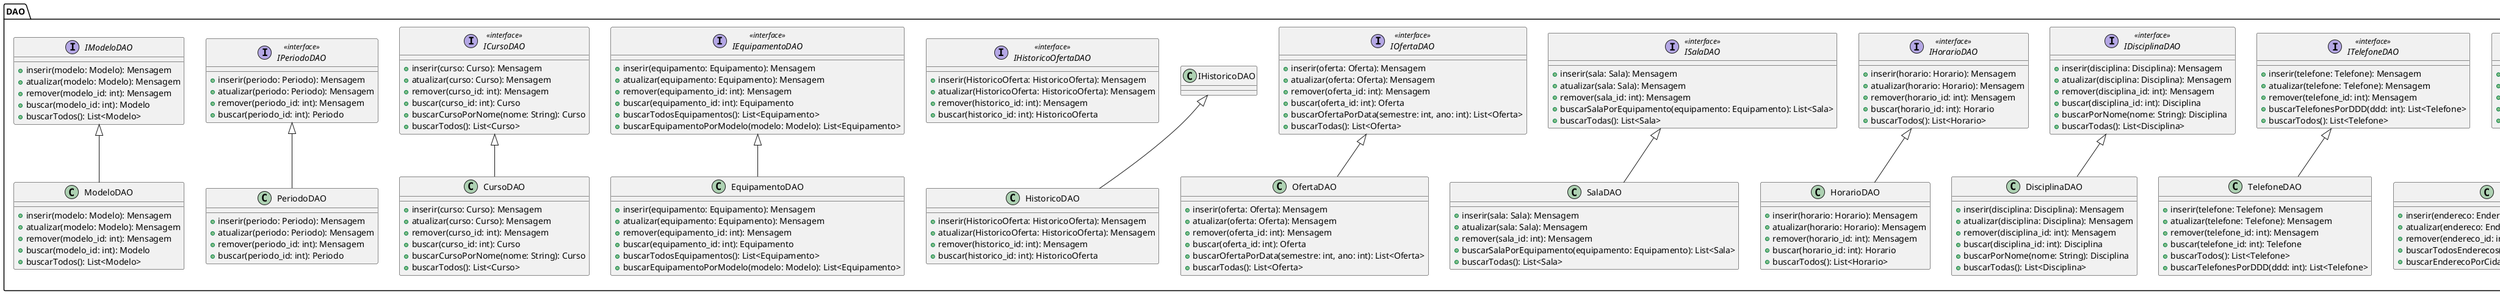 @startuml trabalho_engenharia_dao

package "DAO" {
    interface IPessoaDAO << interface >>{
        + inserir(pessoa: Pessoa): Mensagem
        + atualizar(pessoa: Pessoa): Mensagem
        + remover(pessoa_id: int): Mensagem
        + buscar(pessoa_id: int): Pessoa
    }

    IPessoaDAO <|-- AlunoDAO
    class AlunoDAO {
        + inserir(aluno: Aluno): Mensagem
        + atualizarDados(aluno: Aluno): Mensagem
        + remover(aluno_id: int): Mensagem
        + buscar(aluno_id: int): Aluno
        + buscarTodos(): List<Aluno>
        + buscarPorCPF(cpf: String): Aluno
        + buscarAlunoPorAno(ano: int): List<Aluno>
    }

    IPessoaDAO <|-- ProfessorDAO
    class ProfessorDAO {
        + inserir(professor: Professor): Mensagem
        + atualizarDados(professor: Professor): Mensagem
        + remover(professor_id: int): Mensagem
        + buscar(professor_id: int): Professor
        + buscarTodos(): List<Professor>
    }

    IEnderecoDAO <|-- EnderecoDAO
    interface IEnderecoDAO <<interface>>{
        + inserir(endereco: Endereco): Mensagem
        + atualizar(endereco: Endereco): Mensagem
        + remover(endereco_id: int): Mensagem
        + buscarTodosEnderecos(): List<Endereco>
        + buscarEnderecoPorCidade(cidade: String): List<Endereco>
    }

    class EnderecoDAO {
        + inserir(endereco: Endereco): Mensagem
        + atualizar(endereco: Endereco): Mensagem
        + remover(endereco_id: int): Mensagem
        + buscarTodosEnderecos(): List<Endereco>
        + buscarEnderecoPorCidade(cidade: String): List<Endereco>
    }

    ITelefoneDAO <|-- TelefoneDAO
    interface ITelefoneDAO <<interface>> {
        + inserir(telefone: Telefone): Mensagem
        + atualizar(telefone: Telefone): Mensagem
        + remover(telefone_id: int): Mensagem
        + buscarTelefonesPorDDD(ddd: int): List<Telefone>
        + buscarTodos(): List<Telefone>
    }

    class TelefoneDAO {
        + inserir(telefone: Telefone): Mensagem
        + atualizar(telefone: Telefone): Mensagem
        + remover(telefone_id: int): Mensagem
        + buscar(telefone_id: int): Telefone
        + buscarTodos(): List<Telefone>
        + buscarTelefonesPorDDD(ddd: int): List<Telefone>
    }

    IDisciplinaDAO <|-- DisciplinaDAO
    interface IDisciplinaDAO <<interface>> {
        + inserir(disciplina: Disciplina): Mensagem
        + atualizar(disciplina: Disciplina): Mensagem
        + remover(disciplina_id: int): Mensagem
        + buscar(disciplina_id: int): Disciplina
        + buscarPorNome(nome: String): Disciplina
        + buscarTodas(): List<Disciplina>
    }

    class DisciplinaDAO {
        + inserir(disciplina: Disciplina): Mensagem
        + atualizar(disciplina: Disciplina): Mensagem
        + remover(disciplina_id: int): Mensagem
        + buscar(disciplina_id: int): Disciplina
        + buscarPorNome(nome: String): Disciplina
        + buscarTodas(): List<Disciplina>
    }

    IHorarioDAO <|-- HorarioDAO
    interface IHorarioDAO <<interface>>{
        + inserir(horario: Horario): Mensagem
        + atualizar(horario: Horario): Mensagem
        + remover(horario_id: int): Mensagem
        + buscar(horario_id: int): Horario
        + buscarTodos(): List<Horario>
    }

    class HorarioDAO {
        + inserir(horario: Horario): Mensagem
        + atualizar(horario: Horario): Mensagem
        + remover(horario_id: int): Mensagem
        + buscar(horario_id: int): Horario
        + buscarTodos(): List<Horario>
    }

    ISalaDAO <|-- SalaDAO
    interface ISalaDAO <<interface>> {
        + inserir(sala: Sala): Mensagem
        + atualizar(sala: Sala): Mensagem
        + remover(sala_id: int): Mensagem
        + buscarSalaPorEquipamento(equipamento: Equipamento): List<Sala>
        + buscarTodas(): List<Sala>
    }

    class SalaDAO {
        + inserir(sala: Sala): Mensagem
        + atualizar(sala: Sala): Mensagem
        + remover(sala_id: int): Mensagem
        + buscarSalaPorEquipamento(equipamento: Equipamento): List<Sala>
        + buscarTodas(): List<Sala>
    }

    IOfertaDAO <|-- OfertaDAO
    interface IOfertaDAO <<interface>> {
        + inserir(oferta: Oferta): Mensagem
        + atualizar(oferta: Oferta): Mensagem
        + remover(oferta_id: int): Mensagem
        + buscar(oferta_id: int): Oferta
        + buscarOfertaPorData(semestre: int, ano: int): List<Oferta>
        + buscarTodas(): List<Oferta>
    }

    class OfertaDAO {
        + inserir(oferta: Oferta): Mensagem
        + atualizar(oferta: Oferta): Mensagem
        + remover(oferta_id: int): Mensagem
        + buscar(oferta_id: int): Oferta
        + buscarOfertaPorData(semestre: int, ano: int): List<Oferta>
        + buscarTodas(): List<Oferta>
    }

    IHistoricoDAO <|-- HistoricoDAO
    interface IHistoricoOfertaDAO <<interface>>{
        + inserir(HistoricoOferta: HistoricoOferta): Mensagem
        + atualizar(HistoricoOferta: HistoricoOferta): Mensagem
        + remover(historico_id: int): Mensagem
        + buscar(historico_id: int): HistoricoOferta
    }

    class HistoricoDAO {
        + inserir(HistoricoOferta: HistoricoOferta): Mensagem
        + atualizar(HistoricoOferta: HistoricoOferta): Mensagem
        + remover(historico_id: int): Mensagem
        + buscar(historico_id: int): HistoricoOferta
    }

    IEquipamentoDAO <|-- EquipamentoDAO
    interface IEquipamentoDAO <<interface>>{
        + inserir(equipamento: Equipamento): Mensagem
        + atualizar(equipamento: Equipamento): Mensagem
        + remover(equipamento_id: int): Mensagem
        + buscar(equipamento_id: int): Equipamento
        + buscarTodosEquipamentos(): List<Equipamento>
        + buscarEquipamentoPorModelo(modelo: Modelo): List<Equipamento>
    }

    class EquipamentoDAO {
        + inserir(equipamento: Equipamento): Mensagem
        + atualizar(equipamento: Equipamento): Mensagem
        + remover(equipamento_id: int): Mensagem
        + buscar(equipamento_id: int): Equipamento
        + buscarTodosEquipamentos(): List<Equipamento>
        + buscarEquipamentoPorModelo(modelo: Modelo): List<Equipamento>
    }

    ICursoDAO <|-- CursoDAO
    interface ICursoDAO <<interface>>{
        + inserir(curso: Curso): Mensagem
        + atualizar(curso: Curso): Mensagem
        + remover(curso_id: int): Mensagem
        + buscar(curso_id: int): Curso
        + buscarCursoPorNome(nome: String): Curso
        + buscarTodos(): List<Curso>
    }

    class CursoDAO {
        + inserir(curso: Curso): Mensagem
        + atualizar(curso: Curso): Mensagem
        + remover(curso_id: int): Mensagem
        + buscar(curso_id: int): Curso
        + buscarCursoPorNome(nome: String): Curso
        + buscarTodos(): List<Curso>
    }

    IPeriodoDAO <|-- PeriodoDAO
    interface IPeriodoDAO <<interface>>{
        + inserir(periodo: Periodo): Mensagem
        + atualizar(periodo: Periodo): Mensagem
        + remover(periodo_id: int): Mensagem
        + buscar(periodo_id: int): Periodo
    }

    class PeriodoDAO {
        + inserir(periodo: Periodo): Mensagem
        + atualizar(periodo: Periodo): Mensagem
        + remover(periodo_id: int): Mensagem
        + buscar(periodo_id: int): Periodo
    }

    IModeloDAO <|-- ModeloDAO
    interface IModeloDAO {
        + inserir(modelo: Modelo): Mensagem
        + atualizar(modelo: Modelo): Mensagem
        + remover(modelo_id: int): Mensagem
        + buscar(modelo_id: int): Modelo
        + buscarTodos(): List<Modelo>
    }

    class ModeloDAO {
        + inserir(modelo: Modelo): Mensagem
        + atualizar(modelo: Modelo): Mensagem
        + remover(modelo_id: int): Mensagem
        + buscar(modelo_id: int): Modelo
        + buscarTodos(): List<Modelo>
    }
}

@enduml